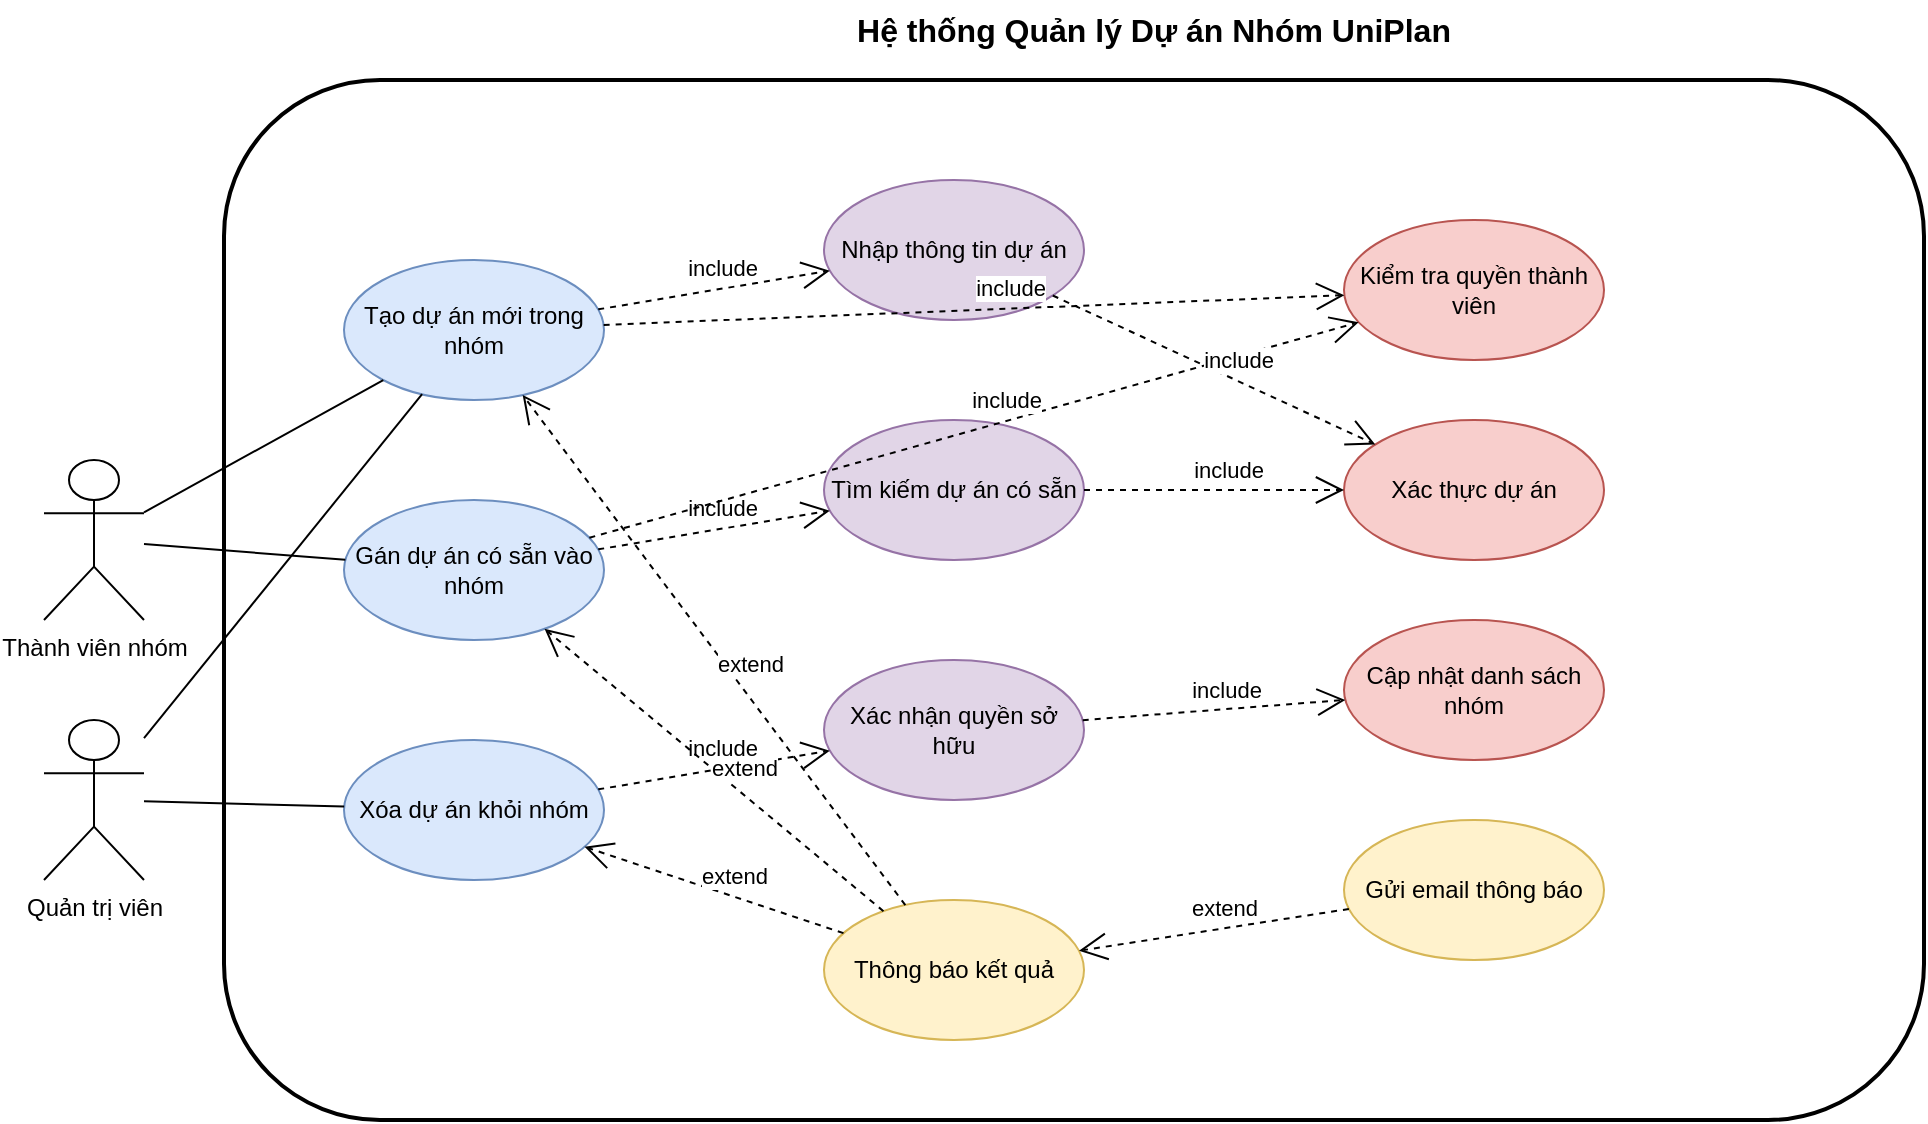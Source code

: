 <mxfile version="27.2.0">
  <diagram name="Use Case - Tạo/Gán Dự án Trong Nhóm" id="diagram-1">
    <mxGraphModel dx="1138" dy="408" grid="1" gridSize="10" guides="1" tooltips="1" connect="1" arrows="1" fold="1" page="1" pageScale="1" pageWidth="1169" pageHeight="827" math="0" shadow="0">
      <root>
        <mxCell id="0" />
        <mxCell id="1" parent="0" />
        
        <!-- ACTOR CHÍNH -->
        <mxCell id="2" value="Thành viên nhóm" style="shape=umlActor;verticalLabelPosition=bottom;verticalAlign=top;html=1;outlineConnect=0;" parent="1" vertex="1">
          <mxGeometry x="30" y="300" width="50" height="80" as="geometry" />
        </mxCell>
        
        <!-- ACTOR PHỤ -->
        <mxCell id="18" value="Quản trị viên" style="shape=umlActor;verticalLabelPosition=bottom;verticalAlign=top;html=1;outlineConnect=0;" parent="1" vertex="1">
          <mxGeometry x="30" y="430" width="50" height="80" as="geometry" />
        </mxCell>
        
        <!-- TIÊU ĐỀ HỆ THỐNG -->
        <mxCell id="23" value="Hệ thống Quản lý Dự án Nhóm UniPlan" style="text;html=1;strokeColor=none;fillColor=none;align=center;verticalAlign=middle;whiteSpace=wrap;rounded=0;fontSize=16;fontStyle=1;" parent="1" vertex="1">
          <mxGeometry x="410" y="70" width="350" height="30" as="geometry" />
        </mxCell>
        
        <!-- SYSTEM BOUNDARY - KHUNG HỆ THỐNG -->
        <mxCell id="3" value="" style="rounded=1;whiteSpace=wrap;html=1;strokeWidth=2;fillColor=none;dashed=0;strokeColor=#000000;fontStyle=1;fontSize=14;" parent="1" vertex="1">
          <mxGeometry x="120" y="110" width="850" height="520" as="geometry" />
        </mxCell>
        
        <!-- USE CASE CHÍNH - CỘT 1 -->
        <mxCell id="4" value="Tạo dự án mới trong nhóm" style="ellipse;whiteSpace=wrap;html=1;fillColor=#dae8fc;strokeColor=#6c8ebf;" parent="1" vertex="1">
          <mxGeometry x="180" y="200" width="130" height="70" as="geometry" />
        </mxCell>
        
        <mxCell id="5" value="Gán dự án có sẵn vào nhóm" style="ellipse;whiteSpace=wrap;html=1;fillColor=#dae8fc;strokeColor=#6c8ebf;" parent="1" vertex="1">
          <mxGeometry x="180" y="320" width="130" height="70" as="geometry" />
        </mxCell>
        
        <mxCell id="28" value="Xóa dự án khỏi nhóm" style="ellipse;whiteSpace=wrap;html=1;fillColor=#dae8fc;strokeColor=#6c8ebf;" parent="1" vertex="1">
          <mxGeometry x="180" y="440" width="130" height="70" as="geometry" />
        </mxCell>
        
        <!-- USE CASE QUẢN LÝ - CỘT 2 -->
        <mxCell id="6" value="Nhập thông tin dự án" style="ellipse;whiteSpace=wrap;html=1;fillColor=#e1d5e7;strokeColor=#9673a6;" parent="1" vertex="1">
          <mxGeometry x="420" y="160" width="130" height="70" as="geometry" />
        </mxCell>
        
        <mxCell id="7" value="Tìm kiếm dự án có sẵn" style="ellipse;whiteSpace=wrap;html=1;fillColor=#e1d5e7;strokeColor=#9673a6;" parent="1" vertex="1">
          <mxGeometry x="420" y="280" width="130" height="70" as="geometry" />
        </mxCell>
        
        <mxCell id="29" value="Xác nhận quyền sở hữu" style="ellipse;whiteSpace=wrap;html=1;fillColor=#e1d5e7;strokeColor=#9673a6;" parent="1" vertex="1">
          <mxGeometry x="420" y="400" width="130" height="70" as="geometry" />
        </mxCell>
        
        <mxCell id="9" value="Thông báo kết quả" style="ellipse;whiteSpace=wrap;html=1;fillColor=#fff2cc;strokeColor=#d6b656;" parent="1" vertex="1">
          <mxGeometry x="420" y="520" width="130" height="70" as="geometry" />
        </mxCell>
        
        <!-- USE CASE HỖ TRỢ - CỘT 3 -->
        <mxCell id="8" value="Kiểm tra quyền thành viên" style="ellipse;whiteSpace=wrap;html=1;fillColor=#f8cecc;strokeColor=#b85450;" parent="1" vertex="1">
          <mxGeometry x="680" y="180" width="130" height="70" as="geometry" />
        </mxCell>
        
        <mxCell id="24" value="Xác thực dự án" style="ellipse;whiteSpace=wrap;html=1;fillColor=#f8cecc;strokeColor=#b85450;" parent="1" vertex="1">
          <mxGeometry x="680" y="280" width="130" height="70" as="geometry" />
        </mxCell>
        
        <mxCell id="30" value="Cập nhật danh sách nhóm" style="ellipse;whiteSpace=wrap;html=1;fillColor=#f8cecc;strokeColor=#b85450;" parent="1" vertex="1">
          <mxGeometry x="680" y="380" width="130" height="70" as="geometry" />
        </mxCell>
        
        <mxCell id="25" value="Gửi email thông báo" style="ellipse;whiteSpace=wrap;html=1;fillColor=#fff2cc;strokeColor=#d6b656;" parent="1" vertex="1">
          <mxGeometry x="680" y="480" width="130" height="70" as="geometry" />
        </mxCell>
        
        <!-- KẾT NỐI ACTOR → USE CASE CHÍNH -->
        <mxCell id="10" value="" style="endArrow=none;html=1;rounded=0;" parent="1" source="2" target="4" edge="1">
          <mxGeometry width="50" height="50" relative="1" as="geometry">
            <mxPoint x="80" y="340" as="sourcePoint" />
            <mxPoint x="180" y="235" as="targetPoint" />
          </mxGeometry>
        </mxCell>
        
        <mxCell id="11" value="" style="endArrow=none;html=1;rounded=0;" parent="1" source="2" target="5" edge="1">
          <mxGeometry width="50" height="50" relative="1" as="geometry">
            <mxPoint x="80" y="340" as="sourcePoint" />
            <mxPoint x="180" y="355" as="targetPoint" />
          </mxGeometry>
        </mxCell>
        
        <mxCell id="19" value="" style="endArrow=none;html=1;rounded=0;" parent="1" source="18" target="4" edge="1">
          <mxGeometry width="50" height="50" relative="1" as="geometry">
            <mxPoint x="80" y="470" as="sourcePoint" />
            <mxPoint x="180" y="235" as="targetPoint" />
          </mxGeometry>
        </mxCell>
        
        <mxCell id="20" value="" style="endArrow=none;html=1;rounded=0;" parent="1" source="18" target="28" edge="1">
          <mxGeometry width="50" height="50" relative="1" as="geometry">
            <mxPoint x="80" y="470" as="sourcePoint" />
            <mxPoint x="180" y="475" as="targetPoint" />
          </mxGeometry>
        </mxCell>
        
        <!-- INCLUDE RELATIONSHIPS -->
        <mxCell id="12" value="include" style="endArrow=open;endSize=12;dashed=1;html=1;rounded=0;labelPosition=center;verticalLabelPosition=middle;align=center;verticalAlign=middle;" parent="1" source="4" target="6" edge="1">
          <mxGeometry x="0.1" y="10" width="160" height="100" relative="1" as="geometry">
            <mxPoint x="310" y="235" as="sourcePoint" />
            <mxPoint x="420" y="195" as="targetPoint" />
            <mxPoint as="offset" />
          </mxGeometry>
        </mxCell>
        
        <mxCell id="13" value="include" style="endArrow=open;endSize=12;dashed=1;html=1;rounded=0;labelPosition=center;verticalLabelPosition=middle;align=center;verticalAlign=middle;" parent="1" source="5" target="7" edge="1">
          <mxGeometry x="0.1" y="10" width="160" height="100" relative="1" as="geometry">
            <mxPoint x="310" y="355" as="sourcePoint" />
            <mxPoint x="420" y="315" as="targetPoint" />
            <mxPoint as="offset" />
          </mxGeometry>
        </mxCell>
        
        <mxCell id="14" value="include" style="endArrow=open;endSize=12;dashed=1;html=1;rounded=0;labelPosition=center;verticalLabelPosition=middle;align=center;verticalAlign=middle;" parent="1" source="4" target="8" edge="1">
          <mxGeometry x="0.1" y="10" width="160" height="100" relative="1" as="geometry">
            <mxPoint x="310" y="235" as="sourcePoint" />
            <mxPoint x="680" y="215" as="targetPoint" />
            <mxPoint as="offset" />
          </mxGeometry>
        </mxCell>
        
        <mxCell id="15" value="include" style="endArrow=open;endSize=12;dashed=1;html=1;rounded=0;labelPosition=center;verticalLabelPosition=middle;align=center;verticalAlign=middle;" parent="1" source="5" target="8" edge="1">
          <mxGeometry x="0.1" y="10" width="160" height="100" relative="1" as="geometry">
            <mxPoint x="310" y="355" as="sourcePoint" />
            <mxPoint x="680" y="215" as="targetPoint" />
            <mxPoint as="offset" />
          </mxGeometry>
        </mxCell>
        
        <mxCell id="26" value="include" style="endArrow=open;endSize=12;dashed=1;html=1;rounded=0;labelPosition=center;verticalLabelPosition=middle;align=center;verticalAlign=middle;" parent="1" source="6" target="24" edge="1">
          <mxGeometry x="0.1" y="10" width="160" height="100" relative="1" as="geometry">
            <mxPoint x="550" y="195" as="sourcePoint" />
            <mxPoint x="680" y="315" as="targetPoint" />
            <mxPoint as="offset" />
          </mxGeometry>
        </mxCell>
        
        <mxCell id="27" value="include" style="endArrow=open;endSize=12;dashed=1;html=1;rounded=0;labelPosition=center;verticalLabelPosition=middle;align=center;verticalAlign=middle;" parent="1" source="7" target="24" edge="1">
          <mxGeometry x="0.1" y="10" width="160" height="100" relative="1" as="geometry">
            <mxPoint x="550" y="315" as="sourcePoint" />
            <mxPoint x="680" y="315" as="targetPoint" />
            <mxPoint as="offset" />
          </mxGeometry>
        </mxCell>
        
        <mxCell id="31" value="include" style="endArrow=open;endSize=12;dashed=1;html=1;rounded=0;labelPosition=center;verticalLabelPosition=middle;align=center;verticalAlign=middle;" parent="1" source="28" target="29" edge="1">
          <mxGeometry x="0.1" y="10" width="160" height="100" relative="1" as="geometry">
            <mxPoint x="310" y="475" as="sourcePoint" />
            <mxPoint x="420" y="435" as="targetPoint" />
            <mxPoint as="offset" />
          </mxGeometry>
        </mxCell>
        
        <mxCell id="32" value="include" style="endArrow=open;endSize=12;dashed=1;html=1;rounded=0;labelPosition=center;verticalLabelPosition=middle;align=center;verticalAlign=middle;" parent="1" source="29" target="30" edge="1">
          <mxGeometry x="0.1" y="10" width="160" height="100" relative="1" as="geometry">
            <mxPoint x="550" y="435" as="sourcePoint" />
            <mxPoint x="680" y="415" as="targetPoint" />
            <mxPoint as="offset" />
          </mxGeometry>
        </mxCell>
        
        <!-- EXTEND RELATIONSHIPS -->
        <mxCell id="16" value="extend" style="endArrow=open;endSize=12;dashed=1;html=1;rounded=0;labelPosition=center;verticalLabelPosition=middle;align=center;verticalAlign=middle;" parent="1" source="9" target="4" edge="1">
          <mxGeometry x="-0.1" y="-10" width="160" height="100" relative="1" as="geometry">
            <mxPoint x="420" y="555" as="sourcePoint" />
            <mxPoint x="310" y="235" as="targetPoint" />
            <mxPoint as="offset" />
          </mxGeometry>
        </mxCell>
        
        <mxCell id="17" value="extend" style="endArrow=open;endSize=12;dashed=1;html=1;rounded=0;labelPosition=center;verticalLabelPosition=middle;align=center;verticalAlign=middle;" parent="1" source="9" target="5" edge="1">
          <mxGeometry x="-0.1" y="-10" width="160" height="100" relative="1" as="geometry">
            <mxPoint x="420" y="555" as="sourcePoint" />
            <mxPoint x="310" y="355" as="targetPoint" />
            <mxPoint as="offset" />
          </mxGeometry>
        </mxCell>
        
        <mxCell id="33" value="extend" style="endArrow=open;endSize=12;dashed=1;html=1;rounded=0;labelPosition=center;verticalLabelPosition=middle;align=center;verticalAlign=middle;" parent="1" source="9" target="28" edge="1">
          <mxGeometry x="-0.1" y="-10" width="160" height="100" relative="1" as="geometry">
            <mxPoint x="420" y="555" as="sourcePoint" />
            <mxPoint x="310" y="475" as="targetPoint" />
            <mxPoint as="offset" />
          </mxGeometry>
        </mxCell>
        
        <mxCell id="21" value="extend" style="endArrow=open;endSize=12;dashed=1;html=1;rounded=0;labelPosition=center;verticalLabelPosition=middle;align=center;verticalAlign=middle;" parent="1" source="25" target="9" edge="1">
          <mxGeometry x="-0.1" y="-10" width="160" height="100" relative="1" as="geometry">
            <mxPoint x="680" y="515" as="sourcePoint" />
            <mxPoint x="550" y="555" as="targetPoint" />
            <mxPoint as="offset" />
          </mxGeometry>
        </mxCell>
        
      </root>
    </mxGraphModel>
  </diagram>
</mxfile>
